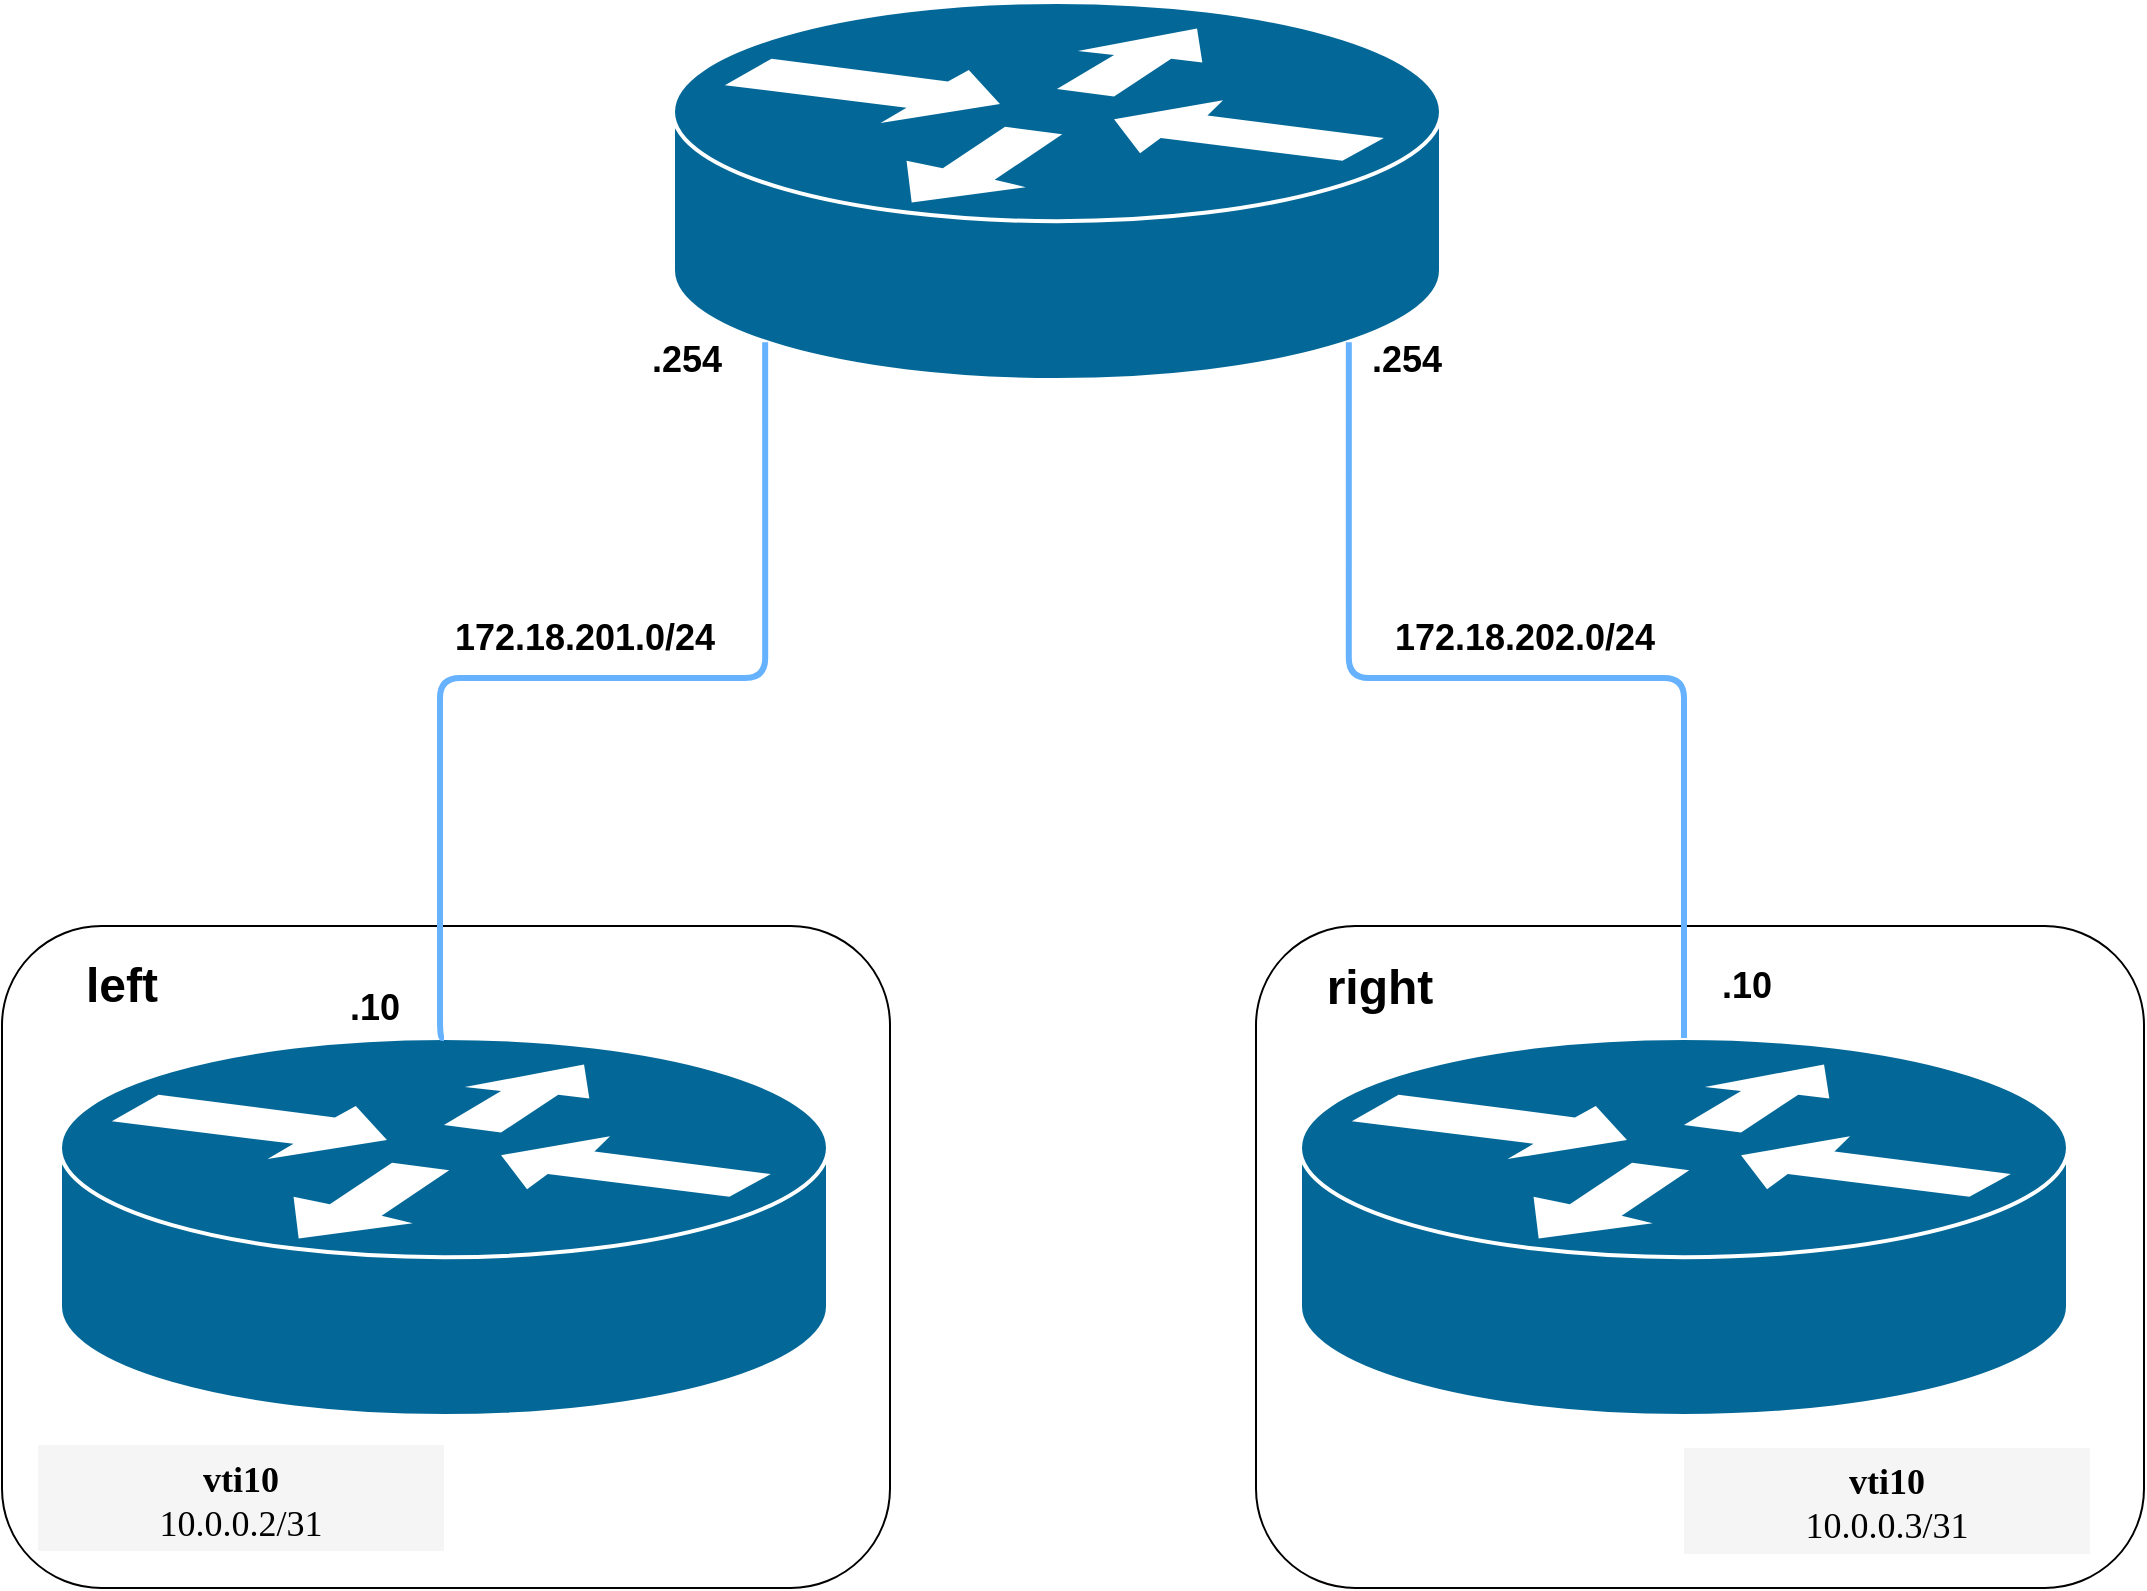 <mxfile version="10.9.8" type="device"><diagram name="Page-1" id="c37626ed-c26b-45fb-9056-f9ebc6bb27b6"><mxGraphModel dx="3131" dy="2057" grid="1" gridSize="10" guides="1" tooltips="1" connect="1" arrows="1" fold="1" page="1" pageScale="1" pageWidth="1100" pageHeight="850" background="#ffffff" math="0" shadow="0"><root><mxCell id="0"/><mxCell id="1" parent="0"/><mxCell id="U7Y2ZDz_DpSMt9ceeohc-22" value="" style="rounded=1;whiteSpace=wrap;html=1;" vertex="1" parent="1"><mxGeometry x="-456" y="-351" width="444" height="331" as="geometry"/></mxCell><mxCell id="U7Y2ZDz_DpSMt9ceeohc-21" value="" style="rounded=1;whiteSpace=wrap;html=1;" vertex="1" parent="1"><mxGeometry x="-1083" y="-351" width="444" height="331" as="geometry"/></mxCell><mxCell id="U7Y2ZDz_DpSMt9ceeohc-1" value="" style="shape=mxgraph.cisco.routers.router;html=1;dashed=0;fillColor=#036897;strokeColor=#ffffff;strokeWidth=2;verticalLabelPosition=bottom;verticalAlign=top;rounded=0;shadow=0;comic=0;fontFamily=Verdana;fontSize=12;" vertex="1" parent="1"><mxGeometry x="-1054" y="-295" width="384" height="189" as="geometry"/></mxCell><mxCell id="U7Y2ZDz_DpSMt9ceeohc-2" value="" style="shape=mxgraph.cisco.routers.router;html=1;dashed=0;fillColor=#036897;strokeColor=#ffffff;strokeWidth=2;verticalLabelPosition=bottom;verticalAlign=top;rounded=0;shadow=0;comic=0;fontFamily=Verdana;fontSize=12;" vertex="1" parent="1"><mxGeometry x="-434" y="-295" width="384" height="189" as="geometry"/></mxCell><mxCell id="U7Y2ZDz_DpSMt9ceeohc-3" value="" style="shape=mxgraph.cisco.routers.router;html=1;dashed=0;fillColor=#036897;strokeColor=#ffffff;strokeWidth=2;verticalLabelPosition=bottom;verticalAlign=top;rounded=0;shadow=0;comic=0;fontFamily=Verdana;fontSize=12;" vertex="1" parent="1"><mxGeometry x="-747.5" y="-813" width="384" height="189" as="geometry"/></mxCell><mxCell id="U7Y2ZDz_DpSMt9ceeohc-4" value="" style="edgeStyle=segmentEdgeStyle;endArrow=none;html=1;exitX=0.5;exitY=0;exitDx=0;exitDy=0;fontColor=#B3FF66;fillColor=#d5e8d4;strokeColor=#66B2FF;strokeWidth=3;exitPerimeter=0;entryX=0.12;entryY=0.9;entryDx=0;entryDy=0;entryPerimeter=0;endFill=0;" edge="1" parent="1" source="U7Y2ZDz_DpSMt9ceeohc-1" target="U7Y2ZDz_DpSMt9ceeohc-3"><mxGeometry width="50" height="50" relative="1" as="geometry"><mxPoint x="-863.833" y="-326" as="sourcePoint"/><mxPoint x="-893.833" y="-797.667" as="targetPoint"/><Array as="points"><mxPoint x="-864" y="-295"/><mxPoint x="-864" y="-475"/><mxPoint x="-701" y="-475"/></Array></mxGeometry></mxCell><mxCell id="U7Y2ZDz_DpSMt9ceeohc-5" value="" style="edgeStyle=segmentEdgeStyle;endArrow=none;html=1;exitX=0.5;exitY=0;exitDx=0;exitDy=0;fontColor=#B3FF66;fillColor=#d5e8d4;strokeColor=#66B2FF;strokeWidth=3;exitPerimeter=0;entryX=0.88;entryY=0.9;entryDx=0;entryDy=0;entryPerimeter=0;endFill=0;" edge="1" parent="1" source="U7Y2ZDz_DpSMt9ceeohc-2" target="U7Y2ZDz_DpSMt9ceeohc-3"><mxGeometry width="50" height="50" relative="1" as="geometry"><mxPoint x="-462.833" y="-228.5" as="sourcePoint"/><mxPoint x="-371.167" y="-561.833" as="targetPoint"/><Array as="points"><mxPoint x="-242" y="-475"/><mxPoint x="-410" y="-475"/></Array></mxGeometry></mxCell><mxCell id="U7Y2ZDz_DpSMt9ceeohc-13" value="&lt;b&gt;&lt;font style=&quot;font-size: 18px&quot;&gt;172.18.201.0/24&lt;/font&gt;&lt;/b&gt;" style="text;html=1;strokeColor=none;fillColor=none;align=center;verticalAlign=middle;whiteSpace=wrap;rounded=0;" vertex="1" parent="1"><mxGeometry x="-864" y="-505" width="145" height="20" as="geometry"/></mxCell><mxCell id="U7Y2ZDz_DpSMt9ceeohc-14" value="&lt;b&gt;&lt;font style=&quot;font-size: 18px&quot;&gt;.254&lt;/font&gt;&lt;/b&gt;" style="text;html=1;strokeColor=none;fillColor=none;align=center;verticalAlign=middle;whiteSpace=wrap;rounded=0;" vertex="1" parent="1"><mxGeometry x="-764" y="-644" width="47" height="20" as="geometry"/></mxCell><mxCell id="U7Y2ZDz_DpSMt9ceeohc-15" value="&lt;b&gt;&lt;font style=&quot;font-size: 18px&quot;&gt;.10&lt;/font&gt;&lt;/b&gt;" style="text;html=1;strokeColor=none;fillColor=none;align=center;verticalAlign=middle;whiteSpace=wrap;rounded=0;" vertex="1" parent="1"><mxGeometry x="-920.5" y="-320.5" width="47" height="20" as="geometry"/></mxCell><mxCell id="U7Y2ZDz_DpSMt9ceeohc-16" value="&lt;b&gt;&lt;font style=&quot;font-size: 18px&quot;&gt;.254&lt;/font&gt;&lt;/b&gt;" style="text;html=1;strokeColor=none;fillColor=none;align=center;verticalAlign=middle;whiteSpace=wrap;rounded=0;" vertex="1" parent="1"><mxGeometry x="-404" y="-644" width="47" height="20" as="geometry"/></mxCell><mxCell id="U7Y2ZDz_DpSMt9ceeohc-17" value="&lt;b&gt;&lt;font style=&quot;font-size: 18px&quot;&gt;.10&lt;/font&gt;&lt;/b&gt;" style="text;html=1;strokeColor=none;fillColor=none;align=center;verticalAlign=middle;whiteSpace=wrap;rounded=0;" vertex="1" parent="1"><mxGeometry x="-234" y="-331" width="47" height="20" as="geometry"/></mxCell><mxCell id="U7Y2ZDz_DpSMt9ceeohc-18" value="&lt;b&gt;&lt;font style=&quot;font-size: 18px&quot;&gt;172.18.202.0/24&lt;/font&gt;&lt;/b&gt;" style="text;html=1;strokeColor=none;fillColor=none;align=center;verticalAlign=middle;whiteSpace=wrap;rounded=0;" vertex="1" parent="1"><mxGeometry x="-394" y="-505" width="145" height="20" as="geometry"/></mxCell><mxCell id="U7Y2ZDz_DpSMt9ceeohc-9" value="&lt;font style=&quot;font-size: 18px&quot;&gt;vti10&lt;br&gt;&lt;span style=&quot;font-weight: normal&quot;&gt;10.0.0.2/31&lt;/span&gt;&lt;/font&gt;" style="whiteSpace=wrap;html=1;rounded=0;shadow=0;comic=0;strokeWidth=1;fontFamily=Verdana;fontSize=14;fillColor=#f5f5f5;strokeColor=none;fontStyle=1;verticalAlign=top;" vertex="1" parent="1"><mxGeometry x="-1065" y="-91.5" width="203" height="53" as="geometry"/></mxCell><mxCell id="U7Y2ZDz_DpSMt9ceeohc-20" value="&lt;font style=&quot;font-size: 18px&quot;&gt;vti10&lt;br&gt;&lt;span style=&quot;font-weight: normal&quot;&gt;10.0.0.3/31&lt;/span&gt;&lt;/font&gt;" style="whiteSpace=wrap;html=1;rounded=0;shadow=0;comic=0;strokeWidth=1;fontFamily=Verdana;fontSize=14;fillColor=#f5f5f5;strokeColor=none;fontStyle=1;verticalAlign=top;" vertex="1" parent="1"><mxGeometry x="-242" y="-90" width="203" height="53" as="geometry"/></mxCell><mxCell id="U7Y2ZDz_DpSMt9ceeohc-24" value="&lt;b&gt;&lt;font style=&quot;font-size: 24px&quot;&gt;right&lt;/font&gt;&lt;/b&gt;" style="text;html=1;strokeColor=none;fillColor=none;align=center;verticalAlign=middle;whiteSpace=wrap;rounded=0;" vertex="1" parent="1"><mxGeometry x="-414" y="-330.5" width="40" height="20" as="geometry"/></mxCell><mxCell id="U7Y2ZDz_DpSMt9ceeohc-25" value="&lt;b&gt;&lt;font style=&quot;font-size: 24px&quot;&gt;left&lt;/font&gt;&lt;/b&gt;" style="text;html=1;strokeColor=none;fillColor=none;align=center;verticalAlign=middle;whiteSpace=wrap;rounded=0;" vertex="1" parent="1"><mxGeometry x="-1043" y="-331" width="40" height="20" as="geometry"/></mxCell></root></mxGraphModel></diagram></mxfile>